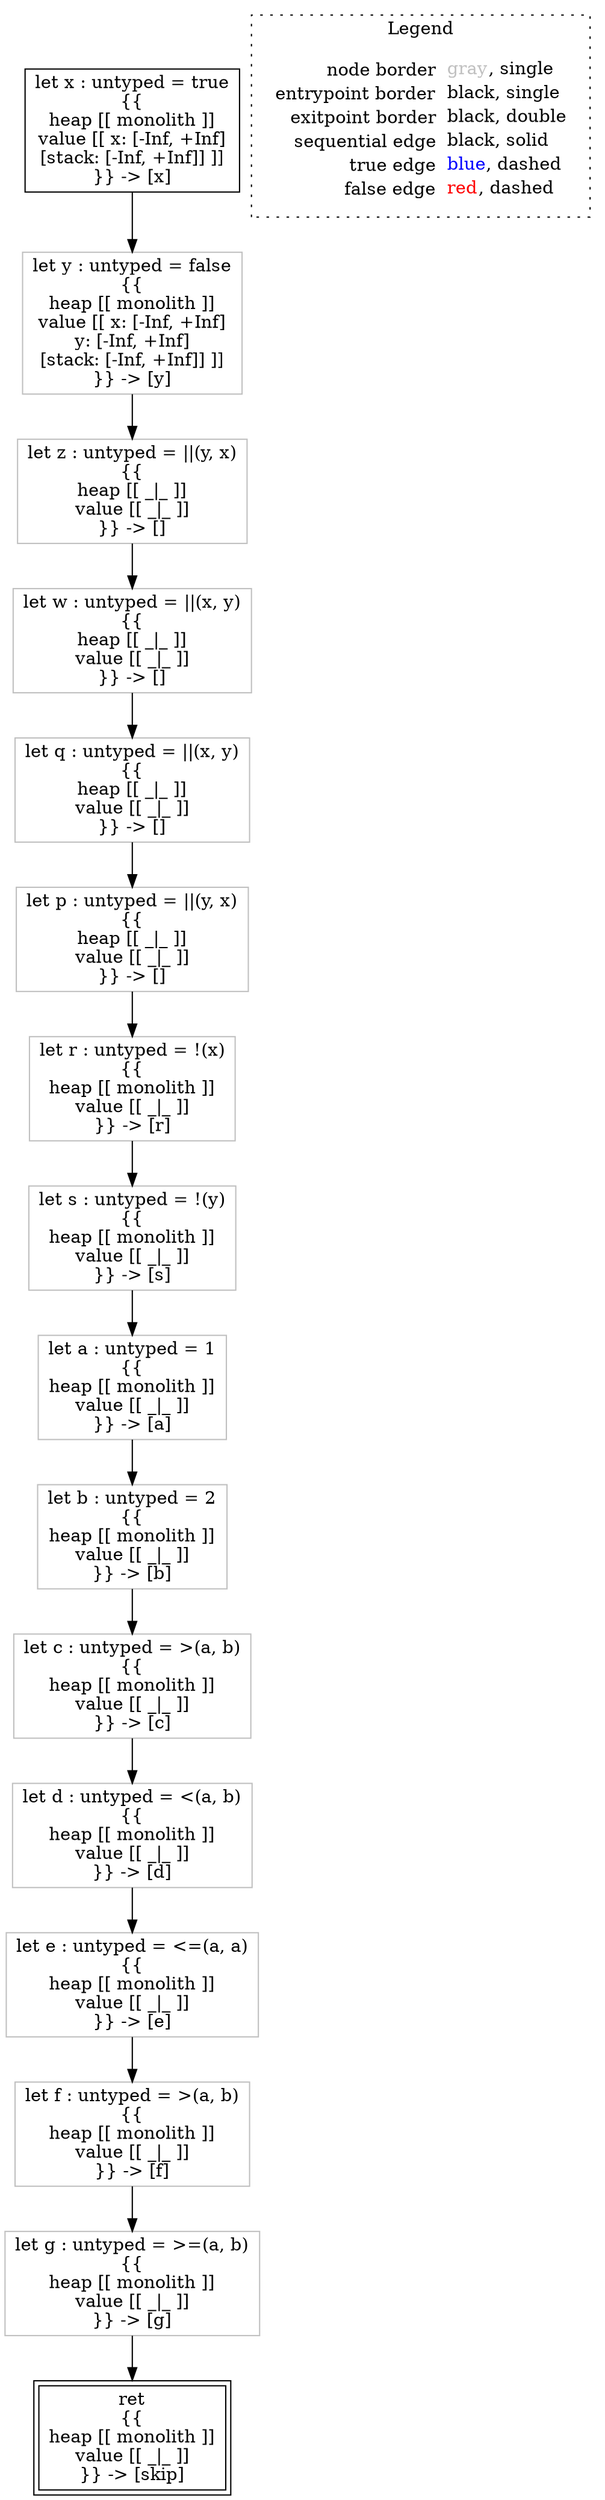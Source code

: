 digraph {
	"node0" [shape="rect",color="black",label=<let x : untyped = true<BR/>{{<BR/>heap [[ monolith ]]<BR/>value [[ x: [-Inf, +Inf]<BR/>[stack: [-Inf, +Inf]] ]]<BR/>}} -&gt; [x]>];
	"node1" [shape="rect",color="gray",label=<let z : untyped = ||(y, x)<BR/>{{<BR/>heap [[ _|_ ]]<BR/>value [[ _|_ ]]<BR/>}} -&gt; []>];
	"node2" [shape="rect",color="gray",label=<let a : untyped = 1<BR/>{{<BR/>heap [[ monolith ]]<BR/>value [[ _|_ ]]<BR/>}} -&gt; [a]>];
	"node3" [shape="rect",color="gray",label=<let b : untyped = 2<BR/>{{<BR/>heap [[ monolith ]]<BR/>value [[ _|_ ]]<BR/>}} -&gt; [b]>];
	"node4" [shape="rect",color="gray",label=<let e : untyped = &lt;=(a, a)<BR/>{{<BR/>heap [[ monolith ]]<BR/>value [[ _|_ ]]<BR/>}} -&gt; [e]>];
	"node5" [shape="rect",color="gray",label=<let d : untyped = &lt;(a, b)<BR/>{{<BR/>heap [[ monolith ]]<BR/>value [[ _|_ ]]<BR/>}} -&gt; [d]>];
	"node6" [shape="rect",color="gray",label=<let s : untyped = !(y)<BR/>{{<BR/>heap [[ monolith ]]<BR/>value [[ _|_ ]]<BR/>}} -&gt; [s]>];
	"node7" [shape="rect",color="gray",label=<let g : untyped = &gt;=(a, b)<BR/>{{<BR/>heap [[ monolith ]]<BR/>value [[ _|_ ]]<BR/>}} -&gt; [g]>];
	"node8" [shape="rect",color="gray",label=<let r : untyped = !(x)<BR/>{{<BR/>heap [[ monolith ]]<BR/>value [[ _|_ ]]<BR/>}} -&gt; [r]>];
	"node9" [shape="rect",color="gray",label=<let f : untyped = &gt;(a, b)<BR/>{{<BR/>heap [[ monolith ]]<BR/>value [[ _|_ ]]<BR/>}} -&gt; [f]>];
	"node10" [shape="rect",color="gray",label=<let w : untyped = ||(x, y)<BR/>{{<BR/>heap [[ _|_ ]]<BR/>value [[ _|_ ]]<BR/>}} -&gt; []>];
	"node11" [shape="rect",color="gray",label=<let y : untyped = false<BR/>{{<BR/>heap [[ monolith ]]<BR/>value [[ x: [-Inf, +Inf]<BR/>y: [-Inf, +Inf]<BR/>[stack: [-Inf, +Inf]] ]]<BR/>}} -&gt; [y]>];
	"node12" [shape="rect",color="gray",label=<let p : untyped = ||(y, x)<BR/>{{<BR/>heap [[ _|_ ]]<BR/>value [[ _|_ ]]<BR/>}} -&gt; []>];
	"node13" [shape="rect",color="gray",label=<let c : untyped = &gt;(a, b)<BR/>{{<BR/>heap [[ monolith ]]<BR/>value [[ _|_ ]]<BR/>}} -&gt; [c]>];
	"node14" [shape="rect",color="gray",label=<let q : untyped = ||(x, y)<BR/>{{<BR/>heap [[ _|_ ]]<BR/>value [[ _|_ ]]<BR/>}} -&gt; []>];
	"node15" [shape="rect",color="black",peripheries="2",label=<ret<BR/>{{<BR/>heap [[ monolith ]]<BR/>value [[ _|_ ]]<BR/>}} -&gt; [skip]>];
	"node1" -> "node10" [color="black"];
	"node2" -> "node3" [color="black"];
	"node0" -> "node11" [color="black"];
	"node3" -> "node13" [color="black"];
	"node4" -> "node9" [color="black"];
	"node5" -> "node4" [color="black"];
	"node6" -> "node2" [color="black"];
	"node7" -> "node15" [color="black"];
	"node8" -> "node6" [color="black"];
	"node9" -> "node7" [color="black"];
	"node10" -> "node14" [color="black"];
	"node11" -> "node1" [color="black"];
	"node12" -> "node8" [color="black"];
	"node13" -> "node5" [color="black"];
	"node14" -> "node12" [color="black"];
subgraph cluster_legend {
	label="Legend";
	style=dotted;
	node [shape=plaintext];
	"legend" [label=<<table border="0" cellpadding="2" cellspacing="0" cellborder="0"><tr><td align="right">node border&nbsp;</td><td align="left"><font color="gray">gray</font>, single</td></tr><tr><td align="right">entrypoint border&nbsp;</td><td align="left"><font color="black">black</font>, single</td></tr><tr><td align="right">exitpoint border&nbsp;</td><td align="left"><font color="black">black</font>, double</td></tr><tr><td align="right">sequential edge&nbsp;</td><td align="left"><font color="black">black</font>, solid</td></tr><tr><td align="right">true edge&nbsp;</td><td align="left"><font color="blue">blue</font>, dashed</td></tr><tr><td align="right">false edge&nbsp;</td><td align="left"><font color="red">red</font>, dashed</td></tr></table>>];
}

}
